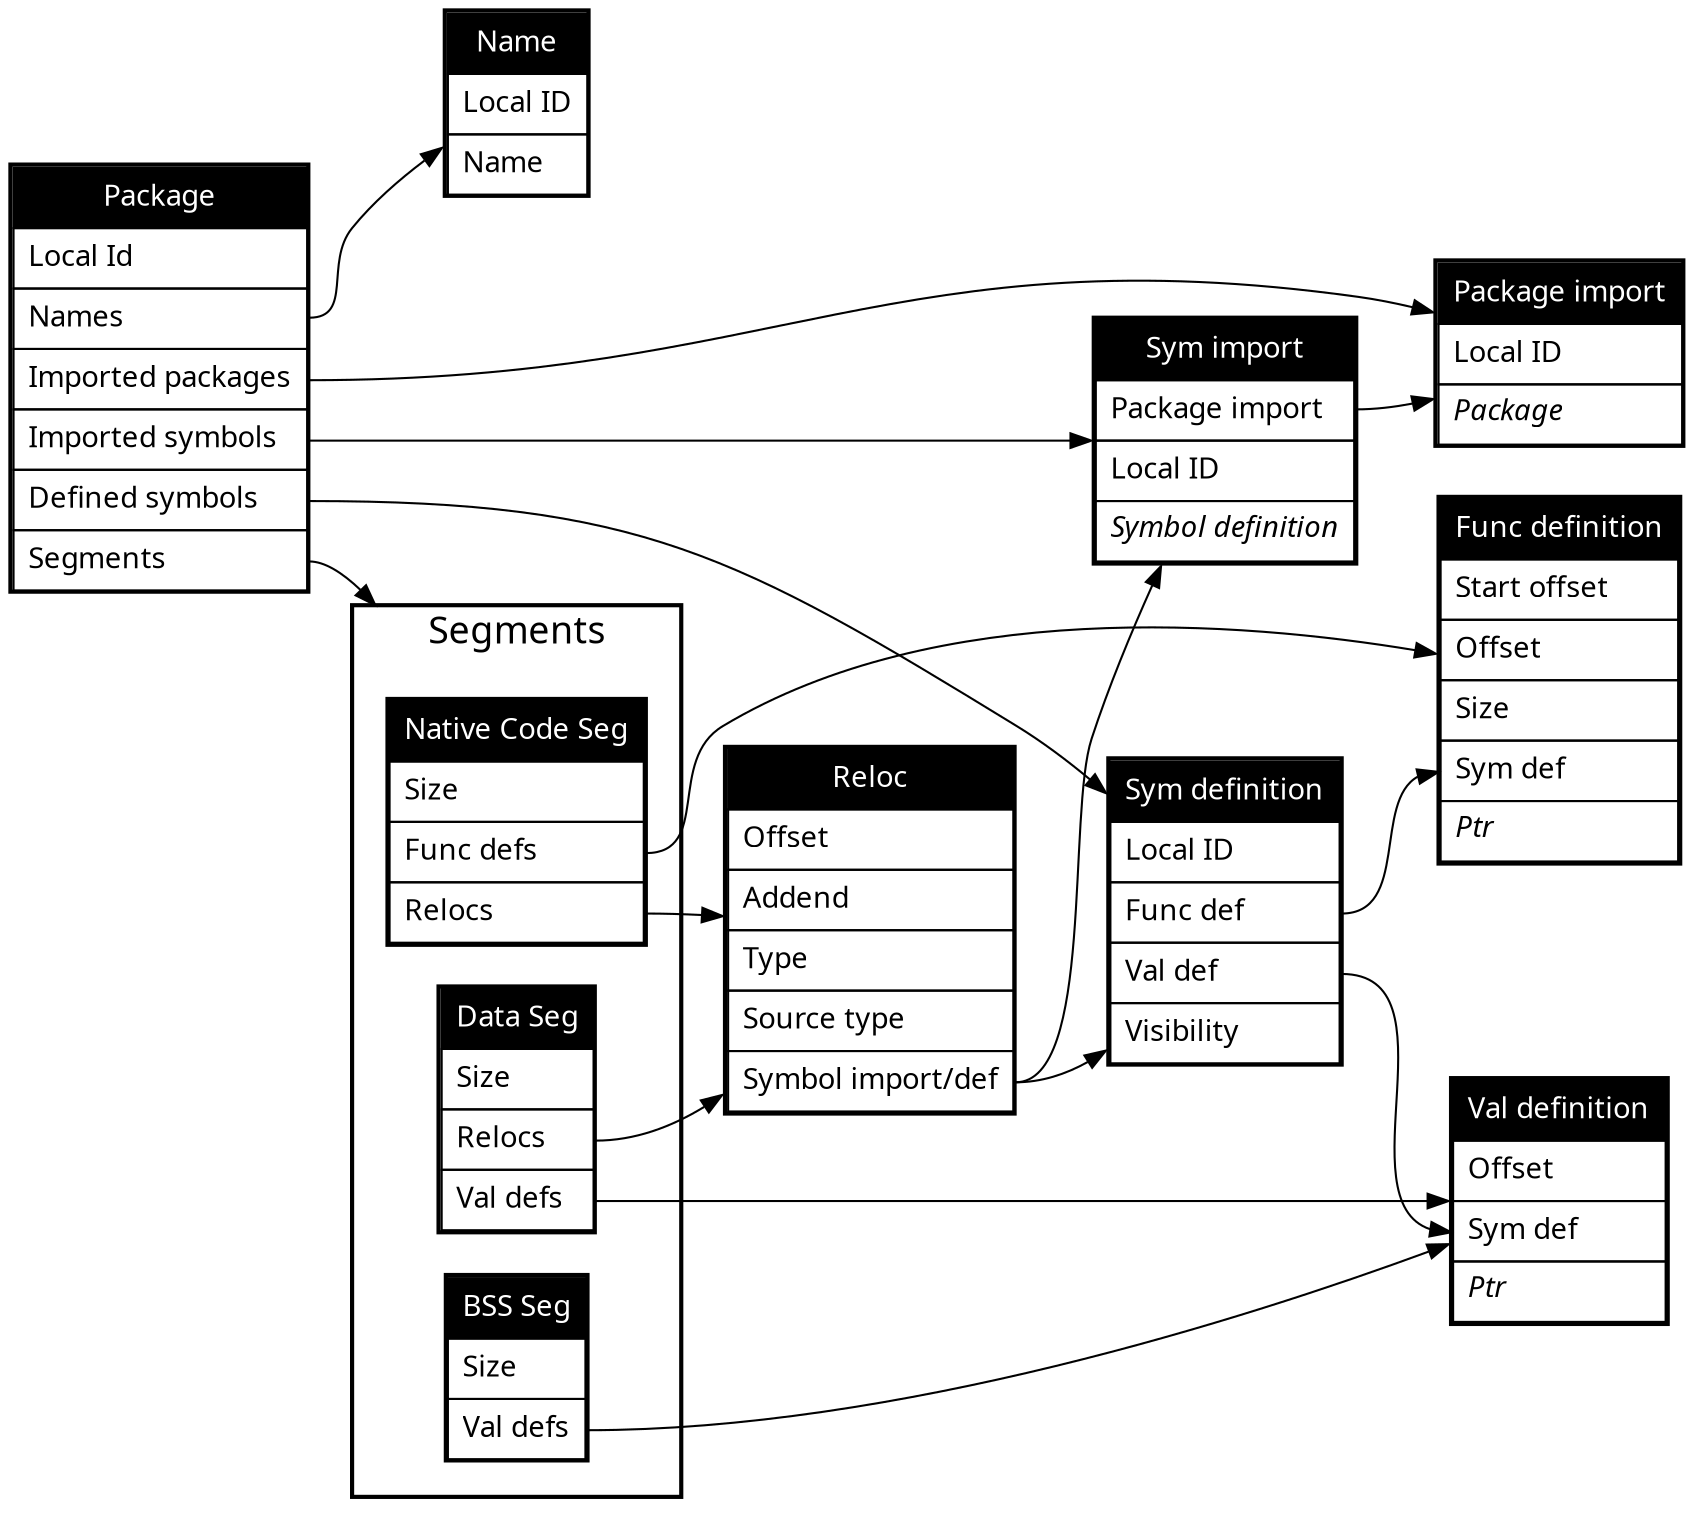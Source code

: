 digraph g {
  compound=true;

  graph
  [
   fontsize=18
   labelloc="t"
   label=""
   rankdir="LR"
   fontname="Hack"
   penwidth=2
  ];

  node
  [
   style="filled"
   penwidth=2
   fillcolor="white"
   shape="plain"
   fontname="Hack"
  ];

  ratio=auto;

  package
  [
    label=<
    <table cellspacing="0" border="2" cellborder="1" cellpadding="6">
    <tr><td bgcolor="black"><font color="white">Package</font></td></tr>
    <tr><td align="left">Local Id</td></tr>
    <tr><td port="names" align="left">Names</td></tr>
    <tr><td port="packages" align="left">Imported packages</td></tr>
    <tr><td port="imports" align="left">Imported symbols</td></tr>
    <tr><td port="defines" align="left">Defined symbols</td></tr>
    <tr><td port="segments" align="left">Segments</td></tr>
    </table>
    >
  ];

  subgraph cluster_segs {
    margin=16;
    label="Segments"
    rank="same";

    code_seg
    [
      label=<
      <table cellspacing="0" border="2" cellborder="1" cellpadding="6">
      <tr><td port="title" bgcolor="black"><font color="white">Native Code Seg</font></td></tr>
      <tr><td align="left">Size</td></tr>
      <tr><td port="func_defs" align="left">Func defs</td></tr>
      <tr><td port="relocs" align="left">Relocs</td></tr>
      </table>
      >
    ];

    data_seg
    [
      label=<
      <table cellspacing="0" border="2" cellborder="1" cellpadding="6">
      <tr><td port="title" bgcolor="black"><font color="white">Data Seg</font></td></tr>
      <tr><td align="left">Size</td></tr>
      <tr><td port="relocs" align="left">Relocs</td></tr>
      <tr><td port="val_defs" align="left">Val defs</td></tr>
      </table>
      >
      ];

    bss_seg
    [
      label=<
      <table cellspacing="0" border="2" cellborder="1" cellpadding="6">
      <tr><td bgcolor="black"><font color="white">BSS Seg</font></td></tr>
      <tr><td align="left">Size</td></tr>
      <tr><td port="val_defs" align="left">Val defs</td></tr>
      </table>
      >
      ];
    }

  name
  [
   label=<
   <table cellspacing="0" border="2" cellborder="1" cellpadding="6">
    <tr><td bgcolor="black"><font color="white">Name</font></td></tr>
    <tr><td align="left">Local ID</td></tr>
    <tr><td align="left">Name</td></tr>
   </table>
   >
  ];

  package_import
  [
   label=<
   <table cellspacing="0" border="2" cellborder="1" cellpadding="6">
    <tr><td port="title" bgcolor="black"><font color="white">Package import</font></td></tr>
    <tr><td align="left">Local ID</td></tr>
    <tr><td align="left"><i>Package</i></td></tr>
   </table>
   >
  ];

  sym_import
  [
   label=<
   <table cellspacing="0" border="2" cellborder="1" cellpadding="6">
    <tr><td port="title" bgcolor="black"><font color="white">Sym import</font></td></tr>
    <tr><td port="package" align="left">Package import</td></tr>
    <tr><td align="left">Local ID</td></tr>
    <tr><td align="left"><i>Symbol definition</i></td></tr>
   </table>
   >
  ];

  sym_def
  [
   label=<
   <table cellspacing="0" border="2" cellborder="1" cellpadding="6">
    <tr><td port="title" bgcolor="black"><font color="white">Sym definition</font></td></tr>
    <tr><td align="left">Local ID</td></tr>
    <tr><td port="func_def" align="left">Func def</td></tr>
    <tr><td port="val_def" align="left">Val def</td></tr>
    <tr><td align="left">Visibility</td></tr>
   </table>
   >
  ];

  val_def
  [
   label=<
   <table cellspacing="0" border="2" cellborder="1" cellpadding="6">
    <tr><td port="title" bgcolor="black"><font color="white">Val definition</font></td></tr>
    <tr><td align="left">Offset</td></tr>
    <tr><td port="sym_def" align="left">Sym def</td></tr>
    <tr><td align="left"><i>Ptr</i></td></tr>
   </table>
   >
  ];

  func_def
  [
   label=<
   <table cellspacing="0" border="2" cellborder="1" cellpadding="6">
    <tr><td port="title" bgcolor="black"><font color="white">Func definition</font></td></tr>
    <tr><td align="left">Start offset</td></tr>
    <tr><td align="left">Offset</td></tr>
    <tr><td align="left">Size</td></tr>
    <tr><td port="sym_def" align="left">Sym def</td></tr>
    <tr><td align="left"><i>Ptr</i></td></tr>
   </table>
   >
  ];

  reloc
  [
   label=<
   <table cellspacing="0" border="2" cellborder="1" cellpadding="6">
    <tr><td bgcolor="black"><font color="white">Reloc</font></td></tr>
    <tr><td align="left">Offset</td></tr>
    <tr><td align="left">Addend</td></tr>
    <tr><td align="left">Type</td></tr>
    <tr><td align="left">Source type</td></tr>
    <tr><td port="sym" align="left">Symbol import/def</td></tr>
   </table>
   >
  ];



  package:names -> name;
  package:packages -> package_import;
  package:imports -> sym_import;
  package:defines -> sym_def;
  package:segments -> code_seg [lhead=cluster_segs];

  sym_import:package -> package_import;

  sym_def:func_def -> func_def:sym_def;
  sym_def:val_def -> val_def:sym_def;

  reloc:sym -> sym_import;
  reloc:sym -> sym_def;

  code_seg:func_defs -> func_def;
  code_seg:relocs -> reloc;

  data_seg:val_defs -> val_def;
  data_seg:relocs -> reloc;

  bss_seg:val_defs -> val_def;
}
